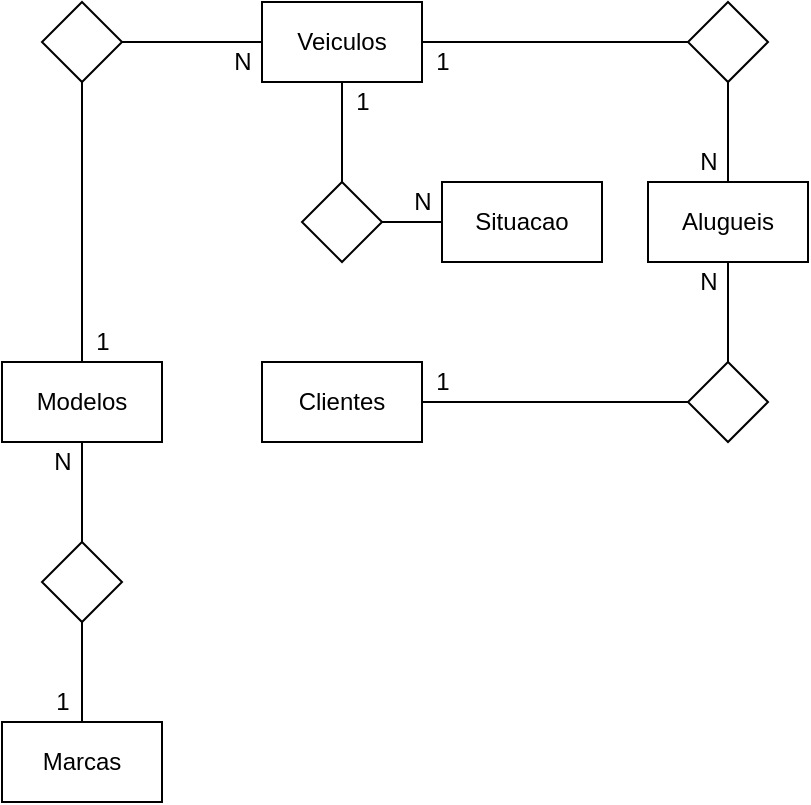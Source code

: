 <mxfile version="10.9.5" type="device"><diagram id="3pnUFlU1kdLMcAj-H9of" name="Conceitual"><mxGraphModel dx="454" dy="635" grid="1" gridSize="10" guides="1" tooltips="1" connect="1" arrows="1" fold="1" page="1" pageScale="1" pageWidth="827" pageHeight="1169" math="0" shadow="0"><root><mxCell id="0"/><mxCell id="1" parent="0"/><mxCell id="Qo6Ld_enycQb2sFHn1Le-4" value="Veiculos" style="rounded=0;whiteSpace=wrap;html=1;" vertex="1" parent="1"><mxGeometry x="160" y="50" width="80" height="40" as="geometry"/></mxCell><mxCell id="Qo6Ld_enycQb2sFHn1Le-8" value="Modelos" style="rounded=0;whiteSpace=wrap;html=1;" vertex="1" parent="1"><mxGeometry x="30" y="230" width="80" height="40" as="geometry"/></mxCell><mxCell id="Qo6Ld_enycQb2sFHn1Le-10" value="" style="rhombus;whiteSpace=wrap;html=1;" vertex="1" parent="1"><mxGeometry x="50" y="50" width="40" height="40" as="geometry"/></mxCell><mxCell id="Qo6Ld_enycQb2sFHn1Le-11" value="" style="endArrow=none;html=1;entryX=0;entryY=0.5;entryDx=0;entryDy=0;exitX=1;exitY=0.5;exitDx=0;exitDy=0;" edge="1" parent="1" source="Qo6Ld_enycQb2sFHn1Le-10" target="Qo6Ld_enycQb2sFHn1Le-4"><mxGeometry width="50" height="50" relative="1" as="geometry"><mxPoint x="30" y="300" as="sourcePoint"/><mxPoint x="80" y="250" as="targetPoint"/></mxGeometry></mxCell><mxCell id="Qo6Ld_enycQb2sFHn1Le-12" value="" style="endArrow=none;html=1;entryX=0.5;entryY=1;entryDx=0;entryDy=0;exitX=0.5;exitY=0;exitDx=0;exitDy=0;" edge="1" parent="1" source="Qo6Ld_enycQb2sFHn1Le-8" target="Qo6Ld_enycQb2sFHn1Le-10"><mxGeometry width="50" height="50" relative="1" as="geometry"><mxPoint x="320" y="199" as="sourcePoint"/><mxPoint x="330" y="70" as="targetPoint"/></mxGeometry></mxCell><mxCell id="Qo6Ld_enycQb2sFHn1Le-14" value="" style="rhombus;whiteSpace=wrap;html=1;" vertex="1" parent="1"><mxGeometry x="50" y="320" width="40" height="40" as="geometry"/></mxCell><mxCell id="Qo6Ld_enycQb2sFHn1Le-15" value="" style="endArrow=none;html=1;entryX=0.5;entryY=1;entryDx=0;entryDy=0;exitX=0.5;exitY=0;exitDx=0;exitDy=0;" edge="1" parent="1" source="Qo6Ld_enycQb2sFHn1Le-14" target="Qo6Ld_enycQb2sFHn1Le-8"><mxGeometry width="50" height="50" relative="1" as="geometry"><mxPoint x="30" y="390" as="sourcePoint"/><mxPoint x="80" y="340" as="targetPoint"/></mxGeometry></mxCell><mxCell id="Qo6Ld_enycQb2sFHn1Le-17" value="Marcas" style="rounded=0;whiteSpace=wrap;html=1;" vertex="1" parent="1"><mxGeometry x="30" y="410" width="80" height="40" as="geometry"/></mxCell><mxCell id="Qo6Ld_enycQb2sFHn1Le-18" value="" style="endArrow=none;html=1;entryX=0.5;entryY=1;entryDx=0;entryDy=0;exitX=0.5;exitY=0;exitDx=0;exitDy=0;" edge="1" parent="1" source="Qo6Ld_enycQb2sFHn1Le-17" target="Qo6Ld_enycQb2sFHn1Le-14"><mxGeometry width="50" height="50" relative="1" as="geometry"><mxPoint x="30" y="480" as="sourcePoint"/><mxPoint x="80" y="430" as="targetPoint"/></mxGeometry></mxCell><mxCell id="Qo6Ld_enycQb2sFHn1Le-20" value="Clientes" style="rounded=0;whiteSpace=wrap;html=1;" vertex="1" parent="1"><mxGeometry x="160" y="230" width="80" height="40" as="geometry"/></mxCell><mxCell id="Qo6Ld_enycQb2sFHn1Le-25" value="" style="rhombus;whiteSpace=wrap;html=1;" vertex="1" parent="1"><mxGeometry x="373" y="50" width="40" height="40" as="geometry"/></mxCell><mxCell id="Qo6Ld_enycQb2sFHn1Le-27" value="" style="endArrow=none;html=1;entryX=1;entryY=0.5;entryDx=0;entryDy=0;exitX=0;exitY=0.5;exitDx=0;exitDy=0;" edge="1" parent="1" source="Qo6Ld_enycQb2sFHn1Le-25" target="Qo6Ld_enycQb2sFHn1Le-4"><mxGeometry width="50" height="50" relative="1" as="geometry"><mxPoint x="50" y="520" as="sourcePoint"/><mxPoint x="100" y="470" as="targetPoint"/></mxGeometry></mxCell><mxCell id="Qo6Ld_enycQb2sFHn1Le-29" value="Alugueis" style="rounded=0;whiteSpace=wrap;html=1;" vertex="1" parent="1"><mxGeometry x="353" y="140" width="80" height="40" as="geometry"/></mxCell><mxCell id="Qo6Ld_enycQb2sFHn1Le-30" value="" style="endArrow=none;html=1;entryX=0.5;entryY=1;entryDx=0;entryDy=0;exitX=0.5;exitY=0;exitDx=0;exitDy=0;" edge="1" parent="1" source="Qo6Ld_enycQb2sFHn1Le-29" target="Qo6Ld_enycQb2sFHn1Le-25"><mxGeometry width="50" height="50" relative="1" as="geometry"><mxPoint x="50" y="520" as="sourcePoint"/><mxPoint x="100" y="470" as="targetPoint"/></mxGeometry></mxCell><mxCell id="Qo6Ld_enycQb2sFHn1Le-31" value="" style="rhombus;whiteSpace=wrap;html=1;" vertex="1" parent="1"><mxGeometry x="373" y="230" width="40" height="40" as="geometry"/></mxCell><mxCell id="Qo6Ld_enycQb2sFHn1Le-32" value="" style="endArrow=none;html=1;entryX=1;entryY=0.5;entryDx=0;entryDy=0;exitX=0;exitY=0.5;exitDx=0;exitDy=0;" edge="1" parent="1" source="Qo6Ld_enycQb2sFHn1Le-31" target="Qo6Ld_enycQb2sFHn1Le-20"><mxGeometry width="50" height="50" relative="1" as="geometry"><mxPoint x="50" y="520" as="sourcePoint"/><mxPoint x="100" y="470" as="targetPoint"/></mxGeometry></mxCell><mxCell id="Qo6Ld_enycQb2sFHn1Le-33" value="" style="endArrow=none;html=1;entryX=0.5;entryY=1;entryDx=0;entryDy=0;exitX=0.5;exitY=0;exitDx=0;exitDy=0;" edge="1" parent="1" source="Qo6Ld_enycQb2sFHn1Le-31" target="Qo6Ld_enycQb2sFHn1Le-29"><mxGeometry width="50" height="50" relative="1" as="geometry"><mxPoint x="50" y="520" as="sourcePoint"/><mxPoint x="100" y="470" as="targetPoint"/></mxGeometry></mxCell><mxCell id="Qo6Ld_enycQb2sFHn1Le-34" value="1" style="text;html=1;resizable=0;autosize=1;align=center;verticalAlign=middle;points=[];fillColor=none;strokeColor=none;rounded=0;" vertex="1" parent="1"><mxGeometry x="240" y="230" width="20" height="20" as="geometry"/></mxCell><mxCell id="Qo6Ld_enycQb2sFHn1Le-35" value="N" style="text;html=1;resizable=0;autosize=1;align=center;verticalAlign=middle;points=[];fillColor=none;strokeColor=none;rounded=0;" vertex="1" parent="1"><mxGeometry x="140" y="70" width="20" height="20" as="geometry"/></mxCell><mxCell id="Qo6Ld_enycQb2sFHn1Le-36" value="1" style="text;html=1;resizable=0;autosize=1;align=center;verticalAlign=middle;points=[];fillColor=none;strokeColor=none;rounded=0;" vertex="1" parent="1"><mxGeometry x="50" y="390" width="20" height="20" as="geometry"/></mxCell><mxCell id="Qo6Ld_enycQb2sFHn1Le-37" value="N" style="text;html=1;resizable=0;autosize=1;align=center;verticalAlign=middle;points=[];fillColor=none;strokeColor=none;rounded=0;" vertex="1" parent="1"><mxGeometry x="50" y="270" width="20" height="20" as="geometry"/></mxCell><mxCell id="Qo6Ld_enycQb2sFHn1Le-40" value="N" style="text;html=1;resizable=0;autosize=1;align=center;verticalAlign=middle;points=[];fillColor=none;strokeColor=none;rounded=0;" vertex="1" parent="1"><mxGeometry x="373" y="180" width="20" height="20" as="geometry"/></mxCell><mxCell id="Qo6Ld_enycQb2sFHn1Le-41" value="1" style="text;html=1;resizable=0;autosize=1;align=center;verticalAlign=middle;points=[];fillColor=none;strokeColor=none;rounded=0;" vertex="1" parent="1"><mxGeometry x="70" y="210" width="20" height="20" as="geometry"/></mxCell><mxCell id="Qo6Ld_enycQb2sFHn1Le-42" value="1" style="text;html=1;resizable=0;autosize=1;align=center;verticalAlign=middle;points=[];fillColor=none;strokeColor=none;rounded=0;" vertex="1" parent="1"><mxGeometry x="240" y="70" width="20" height="20" as="geometry"/></mxCell><mxCell id="Qo6Ld_enycQb2sFHn1Le-49" value="N" style="text;html=1;resizable=0;autosize=1;align=center;verticalAlign=middle;points=[];fillColor=none;strokeColor=none;rounded=0;" vertex="1" parent="1"><mxGeometry x="373" y="120" width="20" height="20" as="geometry"/></mxCell><mxCell id="Qo6Ld_enycQb2sFHn1Le-51" value="" style="rhombus;whiteSpace=wrap;html=1;" vertex="1" parent="1"><mxGeometry x="180" y="140" width="40" height="40" as="geometry"/></mxCell><mxCell id="Qo6Ld_enycQb2sFHn1Le-52" value="" style="endArrow=none;html=1;entryX=0.5;entryY=1;entryDx=0;entryDy=0;exitX=0.5;exitY=0;exitDx=0;exitDy=0;" edge="1" parent="1" source="Qo6Ld_enycQb2sFHn1Le-51" target="Qo6Ld_enycQb2sFHn1Le-4"><mxGeometry width="50" height="50" relative="1" as="geometry"><mxPoint x="30" y="520" as="sourcePoint"/><mxPoint x="80" y="470" as="targetPoint"/></mxGeometry></mxCell><mxCell id="Qo6Ld_enycQb2sFHn1Le-55" value="1" style="text;html=1;resizable=0;autosize=1;align=center;verticalAlign=middle;points=[];fillColor=none;strokeColor=none;rounded=0;" vertex="1" parent="1"><mxGeometry x="200" y="90" width="20" height="20" as="geometry"/></mxCell><mxCell id="Qo6Ld_enycQb2sFHn1Le-56" value="N" style="text;html=1;resizable=0;autosize=1;align=center;verticalAlign=middle;points=[];fillColor=none;strokeColor=none;rounded=0;" vertex="1" parent="1"><mxGeometry x="230" y="140" width="20" height="20" as="geometry"/></mxCell><mxCell id="Qo6Ld_enycQb2sFHn1Le-57" value="Situacao" style="rounded=0;whiteSpace=wrap;html=1;" vertex="1" parent="1"><mxGeometry x="250" y="140" width="80" height="40" as="geometry"/></mxCell><mxCell id="Qo6Ld_enycQb2sFHn1Le-58" value="" style="endArrow=none;html=1;entryX=1;entryY=0.5;entryDx=0;entryDy=0;exitX=0;exitY=0.5;exitDx=0;exitDy=0;" edge="1" parent="1" source="Qo6Ld_enycQb2sFHn1Le-57" target="Qo6Ld_enycQb2sFHn1Le-51"><mxGeometry width="50" height="50" relative="1" as="geometry"><mxPoint x="30" y="520" as="sourcePoint"/><mxPoint x="80" y="470" as="targetPoint"/></mxGeometry></mxCell></root></mxGraphModel></diagram><diagram id="5m33RMXsBWVmFahjHyqf" name="Lógico"><mxGraphModel dx="460" dy="665" grid="1" gridSize="10" guides="1" tooltips="1" connect="1" arrows="1" fold="1" page="1" pageScale="1" pageWidth="827" pageHeight="1169" math="0" shadow="0"><root><mxCell id="nGW4JpUSZQri8ib5t_6O-0"/><mxCell id="nGW4JpUSZQri8ib5t_6O-1" parent="nGW4JpUSZQri8ib5t_6O-0"/><mxCell id="nGW4JpUSZQri8ib5t_6O-2" value="Marcas" style="swimlane;fontStyle=0;childLayout=stackLayout;horizontal=1;startSize=26;fillColor=#e0e0e0;horizontalStack=0;resizeParent=1;resizeParentMax=0;resizeLast=0;collapsible=1;marginBottom=0;swimlaneFillColor=#ffffff;align=center;fontSize=14;" vertex="1" parent="nGW4JpUSZQri8ib5t_6O-1"><mxGeometry x="80" y="37" width="160" height="82" as="geometry"/></mxCell><mxCell id="nGW4JpUSZQri8ib5t_6O-3" value="Id : int" style="shape=partialRectangle;top=0;left=0;right=0;bottom=1;align=left;verticalAlign=middle;fillColor=none;spacingLeft=34;spacingRight=4;overflow=hidden;rotatable=0;points=[[0,0.5],[1,0.5]];portConstraint=eastwest;dropTarget=0;fontStyle=5;fontSize=12;" vertex="1" parent="nGW4JpUSZQri8ib5t_6O-2"><mxGeometry y="26" width="160" height="30" as="geometry"/></mxCell><mxCell id="nGW4JpUSZQri8ib5t_6O-4" value="PK" style="shape=partialRectangle;top=0;left=0;bottom=0;fillColor=none;align=left;verticalAlign=middle;spacingLeft=4;spacingRight=4;overflow=hidden;rotatable=0;points=[];portConstraint=eastwest;part=1;fontSize=12;" vertex="1" connectable="0" parent="nGW4JpUSZQri8ib5t_6O-3"><mxGeometry width="30" height="30" as="geometry"/></mxCell><mxCell id="nGW4JpUSZQri8ib5t_6O-5" value="Nome : string" style="shape=partialRectangle;top=0;left=0;right=0;bottom=0;align=left;verticalAlign=top;fillColor=none;spacingLeft=34;spacingRight=4;overflow=hidden;rotatable=0;points=[[0,0.5],[1,0.5]];portConstraint=eastwest;dropTarget=0;fontSize=12;" vertex="1" parent="nGW4JpUSZQri8ib5t_6O-2"><mxGeometry y="56" width="160" height="26" as="geometry"/></mxCell><mxCell id="nGW4JpUSZQri8ib5t_6O-6" value="" style="shape=partialRectangle;top=0;left=0;bottom=0;fillColor=none;align=left;verticalAlign=top;spacingLeft=4;spacingRight=4;overflow=hidden;rotatable=0;points=[];portConstraint=eastwest;part=1;fontSize=12;" vertex="1" connectable="0" parent="nGW4JpUSZQri8ib5t_6O-5"><mxGeometry width="30" height="26" as="geometry"/></mxCell><mxCell id="nGW4JpUSZQri8ib5t_6O-13" value="Modelos" style="swimlane;fontStyle=0;childLayout=stackLayout;horizontal=1;startSize=26;fillColor=#e0e0e0;horizontalStack=0;resizeParent=1;resizeParentMax=0;resizeLast=0;collapsible=1;marginBottom=0;swimlaneFillColor=#ffffff;align=center;fontSize=14;" vertex="1" parent="nGW4JpUSZQri8ib5t_6O-1"><mxGeometry x="360" y="37" width="160" height="108" as="geometry"/></mxCell><mxCell id="nGW4JpUSZQri8ib5t_6O-14" value="Id : int" style="shape=partialRectangle;top=0;left=0;right=0;bottom=1;align=left;verticalAlign=middle;fillColor=none;spacingLeft=34;spacingRight=4;overflow=hidden;rotatable=0;points=[[0,0.5],[1,0.5]];portConstraint=eastwest;dropTarget=0;fontStyle=5;fontSize=12;" vertex="1" parent="nGW4JpUSZQri8ib5t_6O-13"><mxGeometry y="26" width="160" height="30" as="geometry"/></mxCell><mxCell id="nGW4JpUSZQri8ib5t_6O-15" value="PK" style="shape=partialRectangle;top=0;left=0;bottom=0;fillColor=none;align=left;verticalAlign=middle;spacingLeft=4;spacingRight=4;overflow=hidden;rotatable=0;points=[];portConstraint=eastwest;part=1;fontSize=12;" vertex="1" connectable="0" parent="nGW4JpUSZQri8ib5t_6O-14"><mxGeometry width="30" height="30" as="geometry"/></mxCell><mxCell id="nGW4JpUSZQri8ib5t_6O-16" value="Nome : string" style="shape=partialRectangle;top=0;left=0;right=0;bottom=0;align=left;verticalAlign=top;fillColor=none;spacingLeft=34;spacingRight=4;overflow=hidden;rotatable=0;points=[[0,0.5],[1,0.5]];portConstraint=eastwest;dropTarget=0;fontSize=12;" vertex="1" parent="nGW4JpUSZQri8ib5t_6O-13"><mxGeometry y="56" width="160" height="26" as="geometry"/></mxCell><mxCell id="nGW4JpUSZQri8ib5t_6O-17" value="" style="shape=partialRectangle;top=0;left=0;bottom=0;fillColor=none;align=left;verticalAlign=top;spacingLeft=4;spacingRight=4;overflow=hidden;rotatable=0;points=[];portConstraint=eastwest;part=1;fontSize=12;" vertex="1" connectable="0" parent="nGW4JpUSZQri8ib5t_6O-16"><mxGeometry width="30" height="26" as="geometry"/></mxCell><mxCell id="nGW4JpUSZQri8ib5t_6O-20" value="Id_marca : int" style="shape=partialRectangle;top=0;left=0;right=0;bottom=0;align=left;verticalAlign=top;fillColor=none;spacingLeft=34;spacingRight=4;overflow=hidden;rotatable=0;points=[[0,0.5],[1,0.5]];portConstraint=eastwest;dropTarget=0;fontSize=12;" vertex="1" parent="nGW4JpUSZQri8ib5t_6O-13"><mxGeometry y="82" width="160" height="26" as="geometry"/></mxCell><mxCell id="nGW4JpUSZQri8ib5t_6O-21" value="FK" style="shape=partialRectangle;top=0;left=0;bottom=0;fillColor=none;align=left;verticalAlign=top;spacingLeft=4;spacingRight=4;overflow=hidden;rotatable=0;points=[];portConstraint=eastwest;part=1;fontSize=12;" vertex="1" connectable="0" parent="nGW4JpUSZQri8ib5t_6O-20"><mxGeometry width="30" height="26" as="geometry"/></mxCell><mxCell id="nGW4JpUSZQri8ib5t_6O-22" value="Situacoes" style="swimlane;fontStyle=0;childLayout=stackLayout;horizontal=1;startSize=26;fillColor=#e0e0e0;horizontalStack=0;resizeParent=1;resizeParentMax=0;resizeLast=0;collapsible=1;marginBottom=0;swimlaneFillColor=#ffffff;align=center;fontSize=14;" vertex="1" parent="nGW4JpUSZQri8ib5t_6O-1"><mxGeometry x="360" y="370" width="160" height="82" as="geometry"/></mxCell><mxCell id="nGW4JpUSZQri8ib5t_6O-23" value="Id : int" style="shape=partialRectangle;top=0;left=0;right=0;bottom=1;align=left;verticalAlign=middle;fillColor=none;spacingLeft=34;spacingRight=4;overflow=hidden;rotatable=0;points=[[0,0.5],[1,0.5]];portConstraint=eastwest;dropTarget=0;fontStyle=5;fontSize=12;" vertex="1" parent="nGW4JpUSZQri8ib5t_6O-22"><mxGeometry y="26" width="160" height="30" as="geometry"/></mxCell><mxCell id="nGW4JpUSZQri8ib5t_6O-24" value="PK" style="shape=partialRectangle;top=0;left=0;bottom=0;fillColor=none;align=left;verticalAlign=middle;spacingLeft=4;spacingRight=4;overflow=hidden;rotatable=0;points=[];portConstraint=eastwest;part=1;fontSize=12;" vertex="1" connectable="0" parent="nGW4JpUSZQri8ib5t_6O-23"><mxGeometry width="30" height="30" as="geometry"/></mxCell><mxCell id="nGW4JpUSZQri8ib5t_6O-25" value="Situacao : string" style="shape=partialRectangle;top=0;left=0;right=0;bottom=0;align=left;verticalAlign=top;fillColor=none;spacingLeft=34;spacingRight=4;overflow=hidden;rotatable=0;points=[[0,0.5],[1,0.5]];portConstraint=eastwest;dropTarget=0;fontSize=12;" vertex="1" parent="nGW4JpUSZQri8ib5t_6O-22"><mxGeometry y="56" width="160" height="26" as="geometry"/></mxCell><mxCell id="nGW4JpUSZQri8ib5t_6O-26" value="" style="shape=partialRectangle;top=0;left=0;bottom=0;fillColor=none;align=left;verticalAlign=top;spacingLeft=4;spacingRight=4;overflow=hidden;rotatable=0;points=[];portConstraint=eastwest;part=1;fontSize=12;" vertex="1" connectable="0" parent="nGW4JpUSZQri8ib5t_6O-25"><mxGeometry width="30" height="26" as="geometry"/></mxCell><mxCell id="nGW4JpUSZQri8ib5t_6O-31" value="Clientes" style="swimlane;fontStyle=0;childLayout=stackLayout;horizontal=1;startSize=26;fillColor=#e0e0e0;horizontalStack=0;resizeParent=1;resizeParentMax=0;resizeLast=0;collapsible=1;marginBottom=0;swimlaneFillColor=#ffffff;align=center;fontSize=14;" vertex="1" parent="nGW4JpUSZQri8ib5t_6O-1"><mxGeometry x="80" y="119" width="160" height="108" as="geometry"/></mxCell><mxCell id="nGW4JpUSZQri8ib5t_6O-32" value="Id : int" style="shape=partialRectangle;top=0;left=0;right=0;bottom=1;align=left;verticalAlign=middle;fillColor=none;spacingLeft=34;spacingRight=4;overflow=hidden;rotatable=0;points=[[0,0.5],[1,0.5]];portConstraint=eastwest;dropTarget=0;fontStyle=5;fontSize=12;" vertex="1" parent="nGW4JpUSZQri8ib5t_6O-31"><mxGeometry y="26" width="160" height="30" as="geometry"/></mxCell><mxCell id="nGW4JpUSZQri8ib5t_6O-33" value="PK" style="shape=partialRectangle;top=0;left=0;bottom=0;fillColor=none;align=left;verticalAlign=middle;spacingLeft=4;spacingRight=4;overflow=hidden;rotatable=0;points=[];portConstraint=eastwest;part=1;fontSize=12;" vertex="1" connectable="0" parent="nGW4JpUSZQri8ib5t_6O-32"><mxGeometry width="30" height="30" as="geometry"/></mxCell><mxCell id="nGW4JpUSZQri8ib5t_6O-34" value="Nome : string" style="shape=partialRectangle;top=0;left=0;right=0;bottom=0;align=left;verticalAlign=top;fillColor=none;spacingLeft=34;spacingRight=4;overflow=hidden;rotatable=0;points=[[0,0.5],[1,0.5]];portConstraint=eastwest;dropTarget=0;fontSize=12;" vertex="1" parent="nGW4JpUSZQri8ib5t_6O-31"><mxGeometry y="56" width="160" height="26" as="geometry"/></mxCell><mxCell id="nGW4JpUSZQri8ib5t_6O-35" value="" style="shape=partialRectangle;top=0;left=0;bottom=0;fillColor=none;align=left;verticalAlign=top;spacingLeft=4;spacingRight=4;overflow=hidden;rotatable=0;points=[];portConstraint=eastwest;part=1;fontSize=12;" vertex="1" connectable="0" parent="nGW4JpUSZQri8ib5t_6O-34"><mxGeometry width="30" height="26" as="geometry"/></mxCell><mxCell id="nGW4JpUSZQri8ib5t_6O-38" value="cpf : string" style="shape=partialRectangle;top=0;left=0;right=0;bottom=0;align=left;verticalAlign=top;fillColor=none;spacingLeft=34;spacingRight=4;overflow=hidden;rotatable=0;points=[[0,0.5],[1,0.5]];portConstraint=eastwest;dropTarget=0;fontSize=12;" vertex="1" parent="nGW4JpUSZQri8ib5t_6O-31"><mxGeometry y="82" width="160" height="26" as="geometry"/></mxCell><mxCell id="nGW4JpUSZQri8ib5t_6O-39" value="" style="shape=partialRectangle;top=0;left=0;bottom=0;fillColor=none;align=left;verticalAlign=top;spacingLeft=4;spacingRight=4;overflow=hidden;rotatable=0;points=[];portConstraint=eastwest;part=1;fontSize=12;" vertex="1" connectable="0" parent="nGW4JpUSZQri8ib5t_6O-38"><mxGeometry width="30" height="26" as="geometry"/></mxCell><mxCell id="nGW4JpUSZQri8ib5t_6O-47" value="Alugueis" style="swimlane;fontStyle=0;childLayout=stackLayout;horizontal=1;startSize=26;fillColor=#e0e0e0;horizontalStack=0;resizeParent=1;resizeParentMax=0;resizeLast=0;collapsible=1;marginBottom=0;swimlaneFillColor=#ffffff;align=center;fontSize=14;" vertex="1" parent="nGW4JpUSZQri8ib5t_6O-1"><mxGeometry x="360" y="162" width="160" height="160" as="geometry"/></mxCell><mxCell id="nGW4JpUSZQri8ib5t_6O-48" value="Id : int" style="shape=partialRectangle;top=0;left=0;right=0;bottom=1;align=left;verticalAlign=middle;fillColor=none;spacingLeft=34;spacingRight=4;overflow=hidden;rotatable=0;points=[[0,0.5],[1,0.5]];portConstraint=eastwest;dropTarget=0;fontStyle=5;fontSize=12;" vertex="1" parent="nGW4JpUSZQri8ib5t_6O-47"><mxGeometry y="26" width="160" height="30" as="geometry"/></mxCell><mxCell id="nGW4JpUSZQri8ib5t_6O-49" value="PK" style="shape=partialRectangle;top=0;left=0;bottom=0;fillColor=none;align=left;verticalAlign=middle;spacingLeft=4;spacingRight=4;overflow=hidden;rotatable=0;points=[];portConstraint=eastwest;part=1;fontSize=12;" vertex="1" connectable="0" parent="nGW4JpUSZQri8ib5t_6O-48"><mxGeometry width="30" height="30" as="geometry"/></mxCell><mxCell id="nGW4JpUSZQri8ib5t_6O-50" value="Id_veiculo : int" style="shape=partialRectangle;top=0;left=0;right=0;bottom=0;align=left;verticalAlign=top;fillColor=none;spacingLeft=34;spacingRight=4;overflow=hidden;rotatable=0;points=[[0,0.5],[1,0.5]];portConstraint=eastwest;dropTarget=0;fontSize=12;" vertex="1" parent="nGW4JpUSZQri8ib5t_6O-47"><mxGeometry y="56" width="160" height="26" as="geometry"/></mxCell><mxCell id="nGW4JpUSZQri8ib5t_6O-51" value="FK" style="shape=partialRectangle;top=0;left=0;bottom=0;fillColor=none;align=left;verticalAlign=top;spacingLeft=4;spacingRight=4;overflow=hidden;rotatable=0;points=[];portConstraint=eastwest;part=1;fontSize=12;" vertex="1" connectable="0" parent="nGW4JpUSZQri8ib5t_6O-50"><mxGeometry width="30" height="26" as="geometry"/></mxCell><mxCell id="nGW4JpUSZQri8ib5t_6O-52" value="Id_cliente : int" style="shape=partialRectangle;top=0;left=0;right=0;bottom=0;align=left;verticalAlign=top;fillColor=none;spacingLeft=34;spacingRight=4;overflow=hidden;rotatable=0;points=[[0,0.5],[1,0.5]];portConstraint=eastwest;dropTarget=0;fontSize=12;" vertex="1" parent="nGW4JpUSZQri8ib5t_6O-47"><mxGeometry y="82" width="160" height="26" as="geometry"/></mxCell><mxCell id="nGW4JpUSZQri8ib5t_6O-53" value="FK" style="shape=partialRectangle;top=0;left=0;bottom=0;fillColor=none;align=left;verticalAlign=top;spacingLeft=4;spacingRight=4;overflow=hidden;rotatable=0;points=[];portConstraint=eastwest;part=1;fontSize=12;" vertex="1" connectable="0" parent="nGW4JpUSZQri8ib5t_6O-52"><mxGeometry width="30" height="26" as="geometry"/></mxCell><mxCell id="nGW4JpUSZQri8ib5t_6O-54" value="Data_saida : date" style="shape=partialRectangle;top=0;left=0;right=0;bottom=0;align=left;verticalAlign=top;fillColor=none;spacingLeft=34;spacingRight=4;overflow=hidden;rotatable=0;points=[[0,0.5],[1,0.5]];portConstraint=eastwest;dropTarget=0;fontSize=12;" vertex="1" parent="nGW4JpUSZQri8ib5t_6O-47"><mxGeometry y="108" width="160" height="26" as="geometry"/></mxCell><mxCell id="nGW4JpUSZQri8ib5t_6O-55" value="" style="shape=partialRectangle;top=0;left=0;bottom=0;fillColor=none;align=left;verticalAlign=top;spacingLeft=4;spacingRight=4;overflow=hidden;rotatable=0;points=[];portConstraint=eastwest;part=1;fontSize=12;" vertex="1" connectable="0" parent="nGW4JpUSZQri8ib5t_6O-54"><mxGeometry width="30" height="26" as="geometry"/></mxCell><mxCell id="nGW4JpUSZQri8ib5t_6O-56" value="Data_devolucao : date" style="shape=partialRectangle;top=0;left=0;right=0;bottom=0;align=left;verticalAlign=top;fillColor=none;spacingLeft=34;spacingRight=4;overflow=hidden;rotatable=0;points=[[0,0.5],[1,0.5]];portConstraint=eastwest;dropTarget=0;fontSize=12;" vertex="1" parent="nGW4JpUSZQri8ib5t_6O-47"><mxGeometry y="134" width="160" height="26" as="geometry"/></mxCell><mxCell id="nGW4JpUSZQri8ib5t_6O-57" value="" style="shape=partialRectangle;top=0;left=0;bottom=0;fillColor=none;align=left;verticalAlign=top;spacingLeft=4;spacingRight=4;overflow=hidden;rotatable=0;points=[];portConstraint=eastwest;part=1;fontSize=12;" vertex="1" connectable="0" parent="nGW4JpUSZQri8ib5t_6O-56"><mxGeometry width="30" height="26" as="geometry"/></mxCell><mxCell id="nGW4JpUSZQri8ib5t_6O-58" value="Veiculos" style="swimlane;fontStyle=0;childLayout=stackLayout;horizontal=1;startSize=26;fillColor=#e0e0e0;horizontalStack=0;resizeParent=1;resizeParentMax=0;resizeLast=0;collapsible=1;marginBottom=0;swimlaneFillColor=#ffffff;align=center;fontSize=14;" vertex="1" parent="nGW4JpUSZQri8ib5t_6O-1"><mxGeometry x="80" y="227" width="160" height="134" as="geometry"/></mxCell><mxCell id="nGW4JpUSZQri8ib5t_6O-59" value="Id : int" style="shape=partialRectangle;top=0;left=0;right=0;bottom=1;align=left;verticalAlign=middle;fillColor=none;spacingLeft=34;spacingRight=4;overflow=hidden;rotatable=0;points=[[0,0.5],[1,0.5]];portConstraint=eastwest;dropTarget=0;fontStyle=5;fontSize=12;" vertex="1" parent="nGW4JpUSZQri8ib5t_6O-58"><mxGeometry y="26" width="160" height="30" as="geometry"/></mxCell><mxCell id="nGW4JpUSZQri8ib5t_6O-60" value="PK" style="shape=partialRectangle;top=0;left=0;bottom=0;fillColor=none;align=left;verticalAlign=middle;spacingLeft=4;spacingRight=4;overflow=hidden;rotatable=0;points=[];portConstraint=eastwest;part=1;fontSize=12;" vertex="1" connectable="0" parent="nGW4JpUSZQri8ib5t_6O-59"><mxGeometry width="30" height="30" as="geometry"/></mxCell><mxCell id="nGW4JpUSZQri8ib5t_6O-61" value="Id_modelo : int" style="shape=partialRectangle;top=0;left=0;right=0;bottom=0;align=left;verticalAlign=top;fillColor=none;spacingLeft=34;spacingRight=4;overflow=hidden;rotatable=0;points=[[0,0.5],[1,0.5]];portConstraint=eastwest;dropTarget=0;fontSize=12;" vertex="1" parent="nGW4JpUSZQri8ib5t_6O-58"><mxGeometry y="56" width="160" height="26" as="geometry"/></mxCell><mxCell id="nGW4JpUSZQri8ib5t_6O-62" value="FK" style="shape=partialRectangle;top=0;left=0;bottom=0;fillColor=none;align=left;verticalAlign=top;spacingLeft=4;spacingRight=4;overflow=hidden;rotatable=0;points=[];portConstraint=eastwest;part=1;fontSize=12;" vertex="1" connectable="0" parent="nGW4JpUSZQri8ib5t_6O-61"><mxGeometry width="30" height="26" as="geometry"/></mxCell><mxCell id="nGW4JpUSZQri8ib5t_6O-63" value="Id_situacao : int" style="shape=partialRectangle;top=0;left=0;right=0;bottom=0;align=left;verticalAlign=top;fillColor=none;spacingLeft=34;spacingRight=4;overflow=hidden;rotatable=0;points=[[0,0.5],[1,0.5]];portConstraint=eastwest;dropTarget=0;fontSize=12;" vertex="1" parent="nGW4JpUSZQri8ib5t_6O-58"><mxGeometry y="82" width="160" height="26" as="geometry"/></mxCell><mxCell id="nGW4JpUSZQri8ib5t_6O-64" value="FK" style="shape=partialRectangle;top=0;left=0;bottom=0;fillColor=none;align=left;verticalAlign=top;spacingLeft=4;spacingRight=4;overflow=hidden;rotatable=0;points=[];portConstraint=eastwest;part=1;fontSize=12;" vertex="1" connectable="0" parent="nGW4JpUSZQri8ib5t_6O-63"><mxGeometry width="30" height="26" as="geometry"/></mxCell><mxCell id="nGW4JpUSZQri8ib5t_6O-65" value="Placa : string" style="shape=partialRectangle;top=0;left=0;right=0;bottom=0;align=left;verticalAlign=top;fillColor=none;spacingLeft=34;spacingRight=4;overflow=hidden;rotatable=0;points=[[0,0.5],[1,0.5]];portConstraint=eastwest;dropTarget=0;fontSize=12;" vertex="1" parent="nGW4JpUSZQri8ib5t_6O-58"><mxGeometry y="108" width="160" height="26" as="geometry"/></mxCell><mxCell id="nGW4JpUSZQri8ib5t_6O-66" value="" style="shape=partialRectangle;top=0;left=0;bottom=0;fillColor=none;align=left;verticalAlign=top;spacingLeft=4;spacingRight=4;overflow=hidden;rotatable=0;points=[];portConstraint=eastwest;part=1;fontSize=12;" vertex="1" connectable="0" parent="nGW4JpUSZQri8ib5t_6O-65"><mxGeometry width="30" height="26" as="geometry"/></mxCell><mxCell id="nGW4JpUSZQri8ib5t_6O-69" value="" style="edgeStyle=entityRelationEdgeStyle;fontSize=12;html=1;endArrow=ERmany;entryX=0;entryY=0.5;entryDx=0;entryDy=0;exitX=1;exitY=0.5;exitDx=0;exitDy=0;" edge="1" parent="nGW4JpUSZQri8ib5t_6O-1" source="nGW4JpUSZQri8ib5t_6O-3" target="nGW4JpUSZQri8ib5t_6O-20"><mxGeometry width="100" height="100" relative="1" as="geometry"><mxPoint x="130" y="448" as="sourcePoint"/><mxPoint x="230" y="348" as="targetPoint"/></mxGeometry></mxCell><mxCell id="nGW4JpUSZQri8ib5t_6O-70" value="" style="edgeStyle=entityRelationEdgeStyle;fontSize=12;html=1;endArrow=ERmany;entryX=0;entryY=0.5;entryDx=0;entryDy=0;exitX=1;exitY=0.5;exitDx=0;exitDy=0;" edge="1" parent="nGW4JpUSZQri8ib5t_6O-1" source="nGW4JpUSZQri8ib5t_6O-32" target="nGW4JpUSZQri8ib5t_6O-52"><mxGeometry width="100" height="100" relative="1" as="geometry"><mxPoint x="250" y="390" as="sourcePoint"/><mxPoint x="330" y="231" as="targetPoint"/></mxGeometry></mxCell><mxCell id="GPyJlF20O7uqGL9t3M5t-2" value="" style="edgeStyle=entityRelationEdgeStyle;fontSize=12;html=1;endArrow=ERoneToMany;entryX=0;entryY=0.5;entryDx=0;entryDy=0;exitX=1;exitY=0.5;exitDx=0;exitDy=0;" edge="1" parent="nGW4JpUSZQri8ib5t_6O-1" source="nGW4JpUSZQri8ib5t_6O-59" target="nGW4JpUSZQri8ib5t_6O-48"><mxGeometry width="100" height="100" relative="1" as="geometry"><mxPoint x="570" y="72" as="sourcePoint"/><mxPoint x="600" y="200" as="targetPoint"/></mxGeometry></mxCell><mxCell id="GPyJlF20O7uqGL9t3M5t-6" value="" style="edgeStyle=entityRelationEdgeStyle;fontSize=12;html=1;endArrow=ERoneToMany;entryX=0;entryY=0.5;entryDx=0;entryDy=0;" edge="1" parent="nGW4JpUSZQri8ib5t_6O-1" target="nGW4JpUSZQri8ib5t_6O-23"><mxGeometry width="100" height="100" relative="1" as="geometry"><mxPoint x="240" y="322" as="sourcePoint"/><mxPoint x="290" y="420" as="targetPoint"/></mxGeometry></mxCell><mxCell id="Zr7dfon-hvEDKGtWbZIn-0" value="" style="edgeStyle=entityRelationEdgeStyle;fontSize=12;html=1;endArrow=ERoneToMany;entryX=0;entryY=0.5;entryDx=0;entryDy=0;exitX=1;exitY=0.5;exitDx=0;exitDy=0;" edge="1" parent="nGW4JpUSZQri8ib5t_6O-1" source="nGW4JpUSZQri8ib5t_6O-61" target="nGW4JpUSZQri8ib5t_6O-14"><mxGeometry width="100" height="100" relative="1" as="geometry"><mxPoint x="250" y="332" as="sourcePoint"/><mxPoint x="370" y="421" as="targetPoint"/></mxGeometry></mxCell></root></mxGraphModel></diagram></mxfile>